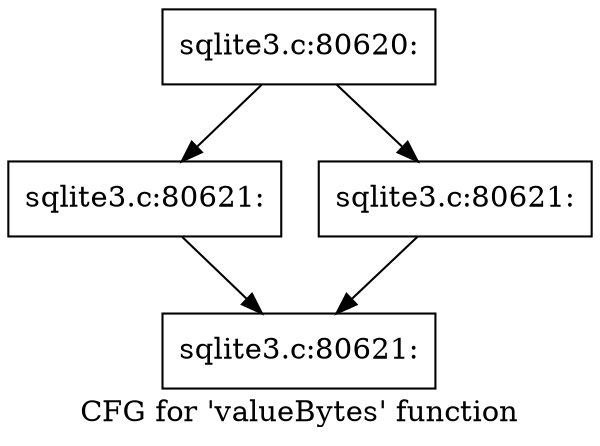 digraph "CFG for 'valueBytes' function" {
	label="CFG for 'valueBytes' function";

	Node0x55c0f5445af0 [shape=record,label="{sqlite3.c:80620:}"];
	Node0x55c0f5445af0 -> Node0x55c0f7acc7f0;
	Node0x55c0f5445af0 -> Node0x55c0f7acc940;
	Node0x55c0f7acc7f0 [shape=record,label="{sqlite3.c:80621:}"];
	Node0x55c0f7acc7f0 -> Node0x55c0f7acceb0;
	Node0x55c0f7acc940 [shape=record,label="{sqlite3.c:80621:}"];
	Node0x55c0f7acc940 -> Node0x55c0f7acceb0;
	Node0x55c0f7acceb0 [shape=record,label="{sqlite3.c:80621:}"];
}
